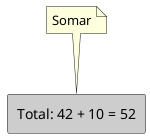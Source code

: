 @startuml

!$a = 42
!$b = 10
!$c = $a + $b

!$text = "Total: " + $a + " + " + $b + " = " + $c

rectangle "$text" as va #cdcdcd

note top : Somar

@enduml

